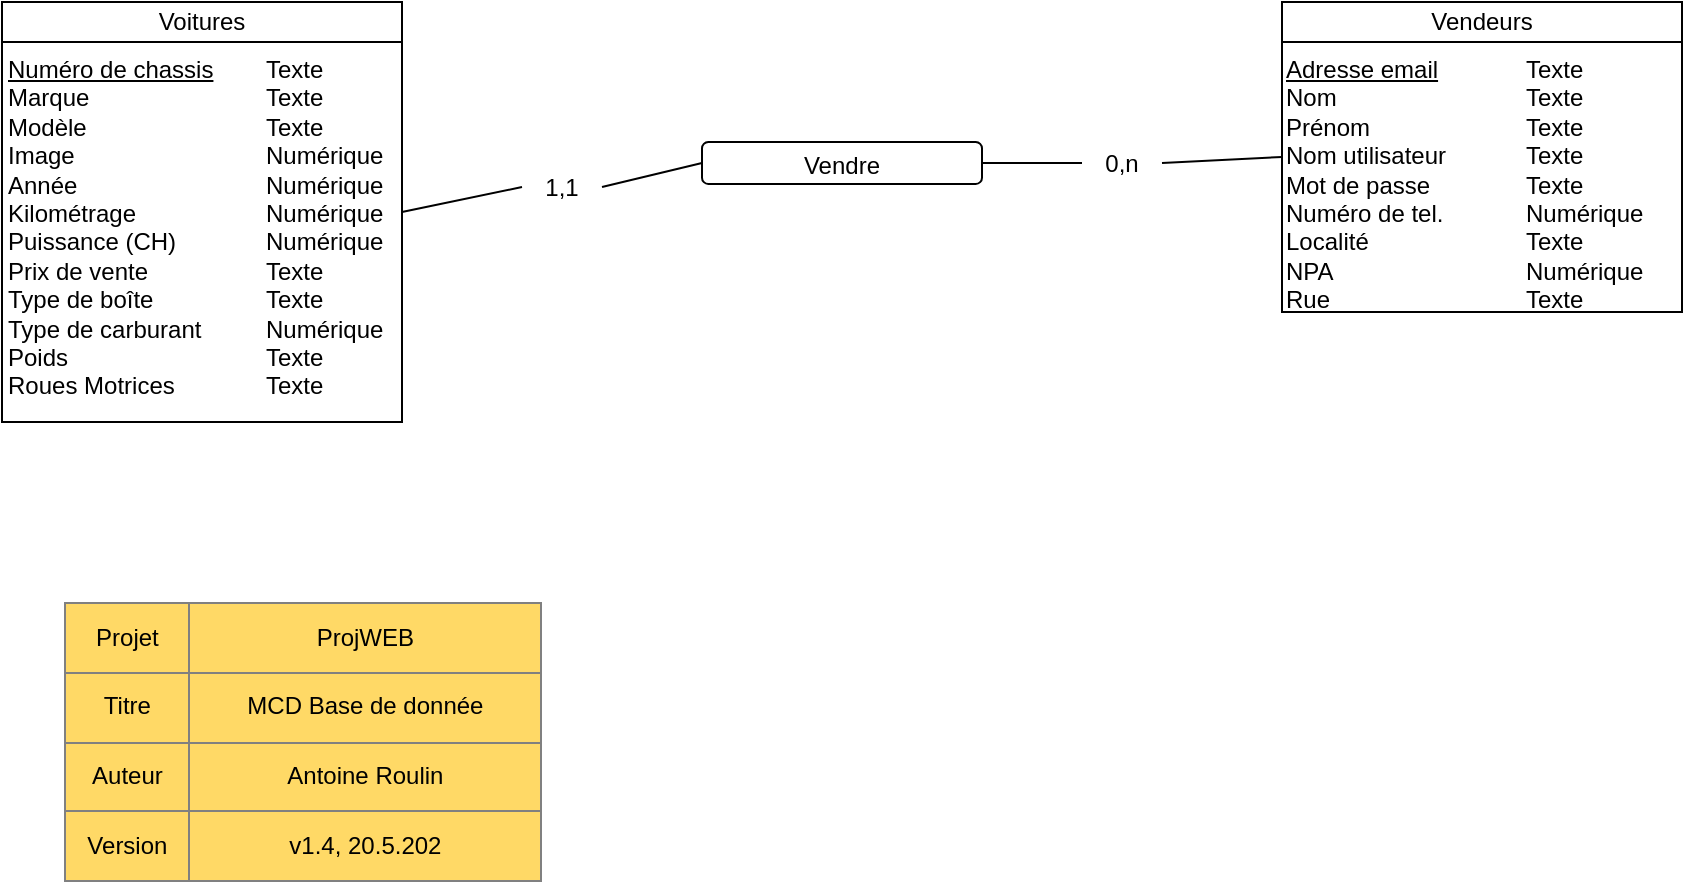 <mxfile version="14.6.13" type="device"><diagram id="GxyxlznmTocM9lX4iMIi" name="Page-1"><mxGraphModel dx="1038" dy="548" grid="1" gridSize="10" guides="1" tooltips="1" connect="1" arrows="1" fold="1" page="1" pageScale="1" pageWidth="827" pageHeight="1169" math="0" shadow="0"><root><mxCell id="0"/><mxCell id="1" parent="0"/><mxCell id="B-X4R5AWPxMzXD-QTe5f-1" value="&lt;div style=&quot;box-sizing: border-box ; width: 100% ; padding: 2px&quot;&gt;&lt;br&gt;&lt;/div&gt;" style="verticalAlign=top;align=center;overflow=fill;html=1;rounded=0;shadow=0;comic=0;labelBackgroundColor=none;strokeColor=#000000;strokeWidth=1;fillColor=#ffffff;fontFamily=Verdana;fontSize=12;fontColor=#000000;" parent="1" vertex="1"><mxGeometry x="280" y="40" width="200" height="210" as="geometry"/></mxCell><mxCell id="B-X4R5AWPxMzXD-QTe5f-2" value="Voitures" style="rounded=0;whiteSpace=wrap;html=1;" parent="1" vertex="1"><mxGeometry x="280" y="40" width="200" height="20" as="geometry"/></mxCell><mxCell id="B-X4R5AWPxMzXD-QTe5f-3" value="&lt;u&gt;Numéro de chassis&lt;br&gt;&lt;/u&gt;Marque&lt;br&gt;Modèle&lt;br&gt;Image&lt;br&gt;Année&lt;br&gt;Kilométrage&lt;br&gt;Puissance (CH)&lt;br&gt;Prix de vente&lt;br&gt;Type de boîte&lt;br&gt;Type de carburant&lt;br&gt;Poids&lt;br&gt;Roues Motrices" style="text;html=1;strokeColor=none;fillColor=none;align=left;verticalAlign=top;whiteSpace=wrap;rounded=0;" parent="1" vertex="1"><mxGeometry x="281" y="60" width="110" height="180" as="geometry"/></mxCell><mxCell id="B-X4R5AWPxMzXD-QTe5f-4" value="Texte&lt;br&gt;Texte&lt;br&gt;Texte&lt;br&gt;Numérique&lt;br&gt;Numérique&lt;br&gt;Numérique&lt;br&gt;Numérique&lt;br&gt;Texte&lt;br&gt;Texte&lt;br&gt;Numérique&lt;br&gt;Texte&lt;br&gt;Texte" style="text;html=1;strokeColor=none;fillColor=none;align=left;verticalAlign=top;whiteSpace=wrap;rounded=0;" parent="1" vertex="1"><mxGeometry x="410" y="60" width="70" height="180" as="geometry"/></mxCell><mxCell id="B-X4R5AWPxMzXD-QTe5f-5" value="&lt;div style=&quot;box-sizing: border-box ; width: 100% ; padding: 2px&quot;&gt;&lt;br&gt;&lt;/div&gt;" style="verticalAlign=top;align=center;overflow=fill;html=1;rounded=0;shadow=0;comic=0;labelBackgroundColor=none;strokeColor=#000000;strokeWidth=1;fillColor=#ffffff;fontFamily=Verdana;fontSize=12;fontColor=#000000;" parent="1" vertex="1"><mxGeometry x="920" y="40" width="200" height="155" as="geometry"/></mxCell><mxCell id="B-X4R5AWPxMzXD-QTe5f-6" value="Vendeurs" style="rounded=0;whiteSpace=wrap;html=1;" parent="1" vertex="1"><mxGeometry x="920" y="40" width="200" height="20" as="geometry"/></mxCell><mxCell id="B-X4R5AWPxMzXD-QTe5f-7" value="&lt;u&gt;Adresse email&lt;/u&gt;&lt;br&gt;Nom&lt;br&gt;Prénom&lt;br&gt;Nom utilisateur&lt;br&gt;Mot de passe&lt;br&gt;Numéro de tel.&lt;br&gt;Localité&lt;br&gt;NPA&lt;br&gt;Rue" style="text;html=1;strokeColor=none;fillColor=none;align=left;verticalAlign=top;whiteSpace=wrap;rounded=0;" parent="1" vertex="1"><mxGeometry x="920" y="60" width="100" height="110" as="geometry"/></mxCell><mxCell id="B-X4R5AWPxMzXD-QTe5f-8" value="Texte&lt;br&gt;Texte&lt;br&gt;Texte&lt;br&gt;Texte&lt;br&gt;Texte&lt;br&gt;Numérique&lt;br&gt;Texte&lt;br&gt;Numérique&lt;br&gt;Texte" style="text;html=1;strokeColor=none;fillColor=none;align=left;verticalAlign=top;whiteSpace=wrap;rounded=0;" parent="1" vertex="1"><mxGeometry x="1040" y="60" width="80" height="110" as="geometry"/></mxCell><mxCell id="B-X4R5AWPxMzXD-QTe5f-9" value="" style="rounded=1;whiteSpace=wrap;html=1;" parent="1" vertex="1"><mxGeometry x="630" y="110" width="140" height="21" as="geometry"/></mxCell><mxCell id="B-X4R5AWPxMzXD-QTe5f-10" value="Vendre" style="text;html=1;strokeColor=none;fillColor=none;align=center;verticalAlign=middle;whiteSpace=wrap;rounded=0;" parent="1" vertex="1"><mxGeometry x="640" y="112" width="120" height="20" as="geometry"/></mxCell><mxCell id="B-X4R5AWPxMzXD-QTe5f-11" value="&lt;table border=&quot;1&quot; width=&quot;100%&quot; style=&quot;width: 100% ; height: 100% ; border-collapse: collapse&quot;&gt;&lt;tbody&gt;&lt;tr&gt;&lt;td align=&quot;center&quot;&gt;Projet&lt;/td&gt;&lt;td align=&quot;center&quot;&gt;ProjWEB&lt;/td&gt;&lt;/tr&gt;&lt;tr&gt;&lt;td align=&quot;center&quot;&gt;Titre&lt;/td&gt;&lt;td align=&quot;center&quot;&gt;MCD Base de donnée&lt;/td&gt;&lt;/tr&gt;&lt;tr&gt;&lt;td align=&quot;center&quot;&gt;Auteur&lt;/td&gt;&lt;td align=&quot;center&quot;&gt;Antoine Roulin&lt;/td&gt;&lt;/tr&gt;&lt;tr&gt;&lt;td style=&quot;text-align: center&quot;&gt;Version&lt;/td&gt;&lt;td style=&quot;text-align: center&quot;&gt;v1.4, 20.5.202&lt;/td&gt;&lt;/tr&gt;&lt;/tbody&gt;&lt;/table&gt;" style="text;html=1;overflow=fill;labelBackgroundColor=#FFD966;" parent="1" vertex="1"><mxGeometry x="311" y="340" width="239" height="140" as="geometry"/></mxCell><mxCell id="A4tUmaTfPm9jiRhfOiVk-1" value="" style="endArrow=none;html=1;exitX=1;exitY=0.5;exitDx=0;exitDy=0;entryX=0;entryY=0.5;entryDx=0;entryDy=0;startArrow=none;" parent="1" source="B-X4R5AWPxMzXD-QTe5f-12" target="B-X4R5AWPxMzXD-QTe5f-9" edge="1"><mxGeometry width="50" height="50" relative="1" as="geometry"><mxPoint x="630" y="240" as="sourcePoint"/><mxPoint x="700" y="170" as="targetPoint"/></mxGeometry></mxCell><mxCell id="B-X4R5AWPxMzXD-QTe5f-12" value="1,1" style="text;html=1;strokeColor=none;fillColor=none;align=center;verticalAlign=middle;whiteSpace=wrap;rounded=0;" parent="1" vertex="1"><mxGeometry x="540" y="120" width="40" height="25" as="geometry"/></mxCell><mxCell id="A4tUmaTfPm9jiRhfOiVk-3" value="" style="endArrow=none;html=1;exitX=1;exitY=0.5;exitDx=0;exitDy=0;entryX=0;entryY=0.5;entryDx=0;entryDy=0;" parent="1" source="B-X4R5AWPxMzXD-QTe5f-1" target="B-X4R5AWPxMzXD-QTe5f-12" edge="1"><mxGeometry width="50" height="50" relative="1" as="geometry"><mxPoint x="480" y="145" as="sourcePoint"/><mxPoint x="630" y="120.5" as="targetPoint"/></mxGeometry></mxCell><mxCell id="A4tUmaTfPm9jiRhfOiVk-4" value="" style="endArrow=none;html=1;exitX=1;exitY=0.5;exitDx=0;exitDy=0;entryX=0;entryY=0.5;entryDx=0;entryDy=0;startArrow=none;" parent="1" source="B-X4R5AWPxMzXD-QTe5f-15" target="B-X4R5AWPxMzXD-QTe5f-5" edge="1"><mxGeometry width="50" height="50" relative="1" as="geometry"><mxPoint x="670" y="270" as="sourcePoint"/><mxPoint x="720" y="220" as="targetPoint"/></mxGeometry></mxCell><mxCell id="B-X4R5AWPxMzXD-QTe5f-15" value="0,n" style="text;html=1;strokeColor=none;fillColor=none;align=center;verticalAlign=middle;whiteSpace=wrap;rounded=0;" parent="1" vertex="1"><mxGeometry x="820" y="108" width="40" height="25" as="geometry"/></mxCell><mxCell id="A4tUmaTfPm9jiRhfOiVk-5" value="" style="endArrow=none;html=1;exitX=1;exitY=0.5;exitDx=0;exitDy=0;entryX=0;entryY=0.5;entryDx=0;entryDy=0;" parent="1" source="B-X4R5AWPxMzXD-QTe5f-9" target="B-X4R5AWPxMzXD-QTe5f-15" edge="1"><mxGeometry width="50" height="50" relative="1" as="geometry"><mxPoint x="770" y="120.5" as="sourcePoint"/><mxPoint x="920" y="117.5" as="targetPoint"/></mxGeometry></mxCell></root></mxGraphModel></diagram></mxfile>